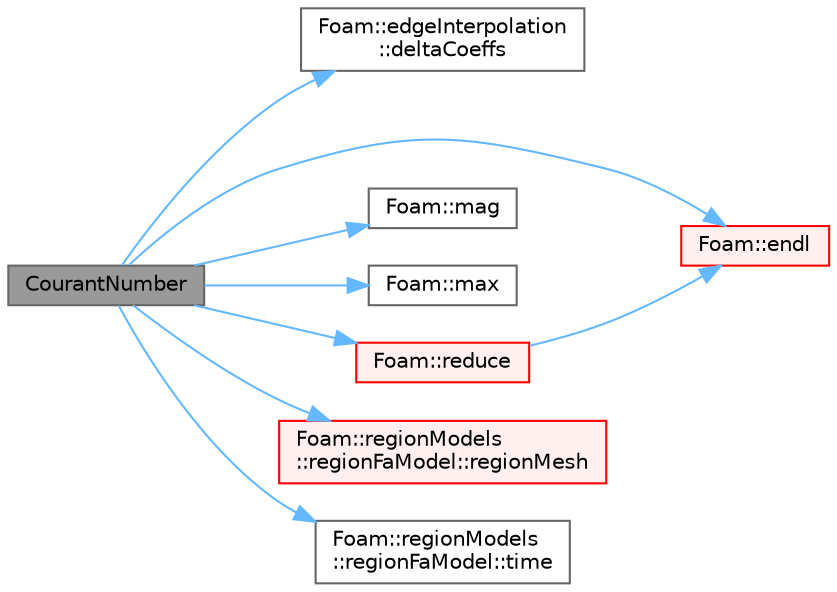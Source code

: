 digraph "CourantNumber"
{
 // LATEX_PDF_SIZE
  bgcolor="transparent";
  edge [fontname=Helvetica,fontsize=10,labelfontname=Helvetica,labelfontsize=10];
  node [fontname=Helvetica,fontsize=10,shape=box,height=0.2,width=0.4];
  rankdir="LR";
  Node1 [id="Node000001",label="CourantNumber",height=0.2,width=0.4,color="gray40", fillcolor="grey60", style="filled", fontcolor="black",tooltip=" "];
  Node1 -> Node2 [id="edge1_Node000001_Node000002",color="steelblue1",style="solid",tooltip=" "];
  Node2 [id="Node000002",label="Foam::edgeInterpolation\l::deltaCoeffs",height=0.2,width=0.4,color="grey40", fillcolor="white", style="filled",URL="$classFoam_1_1edgeInterpolation.html#a5783ef54d9e2252febe375899a6dc727",tooltip=" "];
  Node1 -> Node3 [id="edge2_Node000001_Node000003",color="steelblue1",style="solid",tooltip=" "];
  Node3 [id="Node000003",label="Foam::endl",height=0.2,width=0.4,color="red", fillcolor="#FFF0F0", style="filled",URL="$namespaceFoam.html#a7d5eca45a323264dc5fe811500ebda47",tooltip=" "];
  Node1 -> Node7 [id="edge3_Node000001_Node000007",color="steelblue1",style="solid",tooltip=" "];
  Node7 [id="Node000007",label="Foam::mag",height=0.2,width=0.4,color="grey40", fillcolor="white", style="filled",URL="$namespaceFoam.html#a8ac5b57f98f906c36b8a4e989a77dbba",tooltip=" "];
  Node1 -> Node8 [id="edge4_Node000001_Node000008",color="steelblue1",style="solid",tooltip=" "];
  Node8 [id="Node000008",label="Foam::max",height=0.2,width=0.4,color="grey40", fillcolor="white", style="filled",URL="$namespaceFoam.html#a0e0c00c14acbabe88eec56a8b0fa2806",tooltip=" "];
  Node1 -> Node9 [id="edge5_Node000001_Node000009",color="steelblue1",style="solid",tooltip=" "];
  Node9 [id="Node000009",label="Foam::reduce",height=0.2,width=0.4,color="red", fillcolor="#FFF0F0", style="filled",URL="$namespaceFoam.html#a8f7f25e541aa3b46163d42df73f71c80",tooltip=" "];
  Node9 -> Node3 [id="edge6_Node000009_Node000003",color="steelblue1",style="solid",tooltip=" "];
  Node1 -> Node23 [id="edge7_Node000001_Node000023",color="steelblue1",style="solid",tooltip=" "];
  Node23 [id="Node000023",label="Foam::regionModels\l::regionFaModel::regionMesh",height=0.2,width=0.4,color="red", fillcolor="#FFF0F0", style="filled",URL="$classFoam_1_1regionModels_1_1regionFaModel.html#ad64b28ffbd27061560e954a8ae090062",tooltip=" "];
  Node1 -> Node26 [id="edge8_Node000001_Node000026",color="steelblue1",style="solid",tooltip=" "];
  Node26 [id="Node000026",label="Foam::regionModels\l::regionFaModel::time",height=0.2,width=0.4,color="grey40", fillcolor="white", style="filled",URL="$classFoam_1_1regionModels_1_1regionFaModel.html#a6da2efe24eb125ba12790511a42aa05c",tooltip=" "];
}
